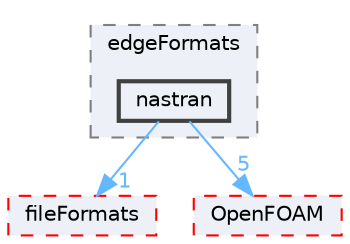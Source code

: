 digraph "src/meshTools/edgeMesh/edgeFormats/nastran"
{
 // LATEX_PDF_SIZE
  bgcolor="transparent";
  edge [fontname=Helvetica,fontsize=10,labelfontname=Helvetica,labelfontsize=10];
  node [fontname=Helvetica,fontsize=10,shape=box,height=0.2,width=0.4];
  compound=true
  subgraph clusterdir_386e217692e5c654f15e5b4f32b7a72f {
    graph [ bgcolor="#edf0f7", pencolor="grey50", label="edgeFormats", fontname=Helvetica,fontsize=10 style="filled,dashed", URL="dir_386e217692e5c654f15e5b4f32b7a72f.html",tooltip=""]
  dir_9a71ac6f4ed8a1a83349d449c5f142ee [label="nastran", fillcolor="#edf0f7", color="grey25", style="filled,bold", URL="dir_9a71ac6f4ed8a1a83349d449c5f142ee.html",tooltip=""];
  }
  dir_b05602f37bb521a7142c0a3e200b5f35 [label="fileFormats", fillcolor="#edf0f7", color="red", style="filled,dashed", URL="dir_b05602f37bb521a7142c0a3e200b5f35.html",tooltip=""];
  dir_c5473ff19b20e6ec4dfe5c310b3778a8 [label="OpenFOAM", fillcolor="#edf0f7", color="red", style="filled,dashed", URL="dir_c5473ff19b20e6ec4dfe5c310b3778a8.html",tooltip=""];
  dir_9a71ac6f4ed8a1a83349d449c5f142ee->dir_b05602f37bb521a7142c0a3e200b5f35 [headlabel="1", labeldistance=1.5 headhref="dir_002517_001353.html" href="dir_002517_001353.html" color="steelblue1" fontcolor="steelblue1"];
  dir_9a71ac6f4ed8a1a83349d449c5f142ee->dir_c5473ff19b20e6ec4dfe5c310b3778a8 [headlabel="5", labeldistance=1.5 headhref="dir_002517_002695.html" href="dir_002517_002695.html" color="steelblue1" fontcolor="steelblue1"];
}
